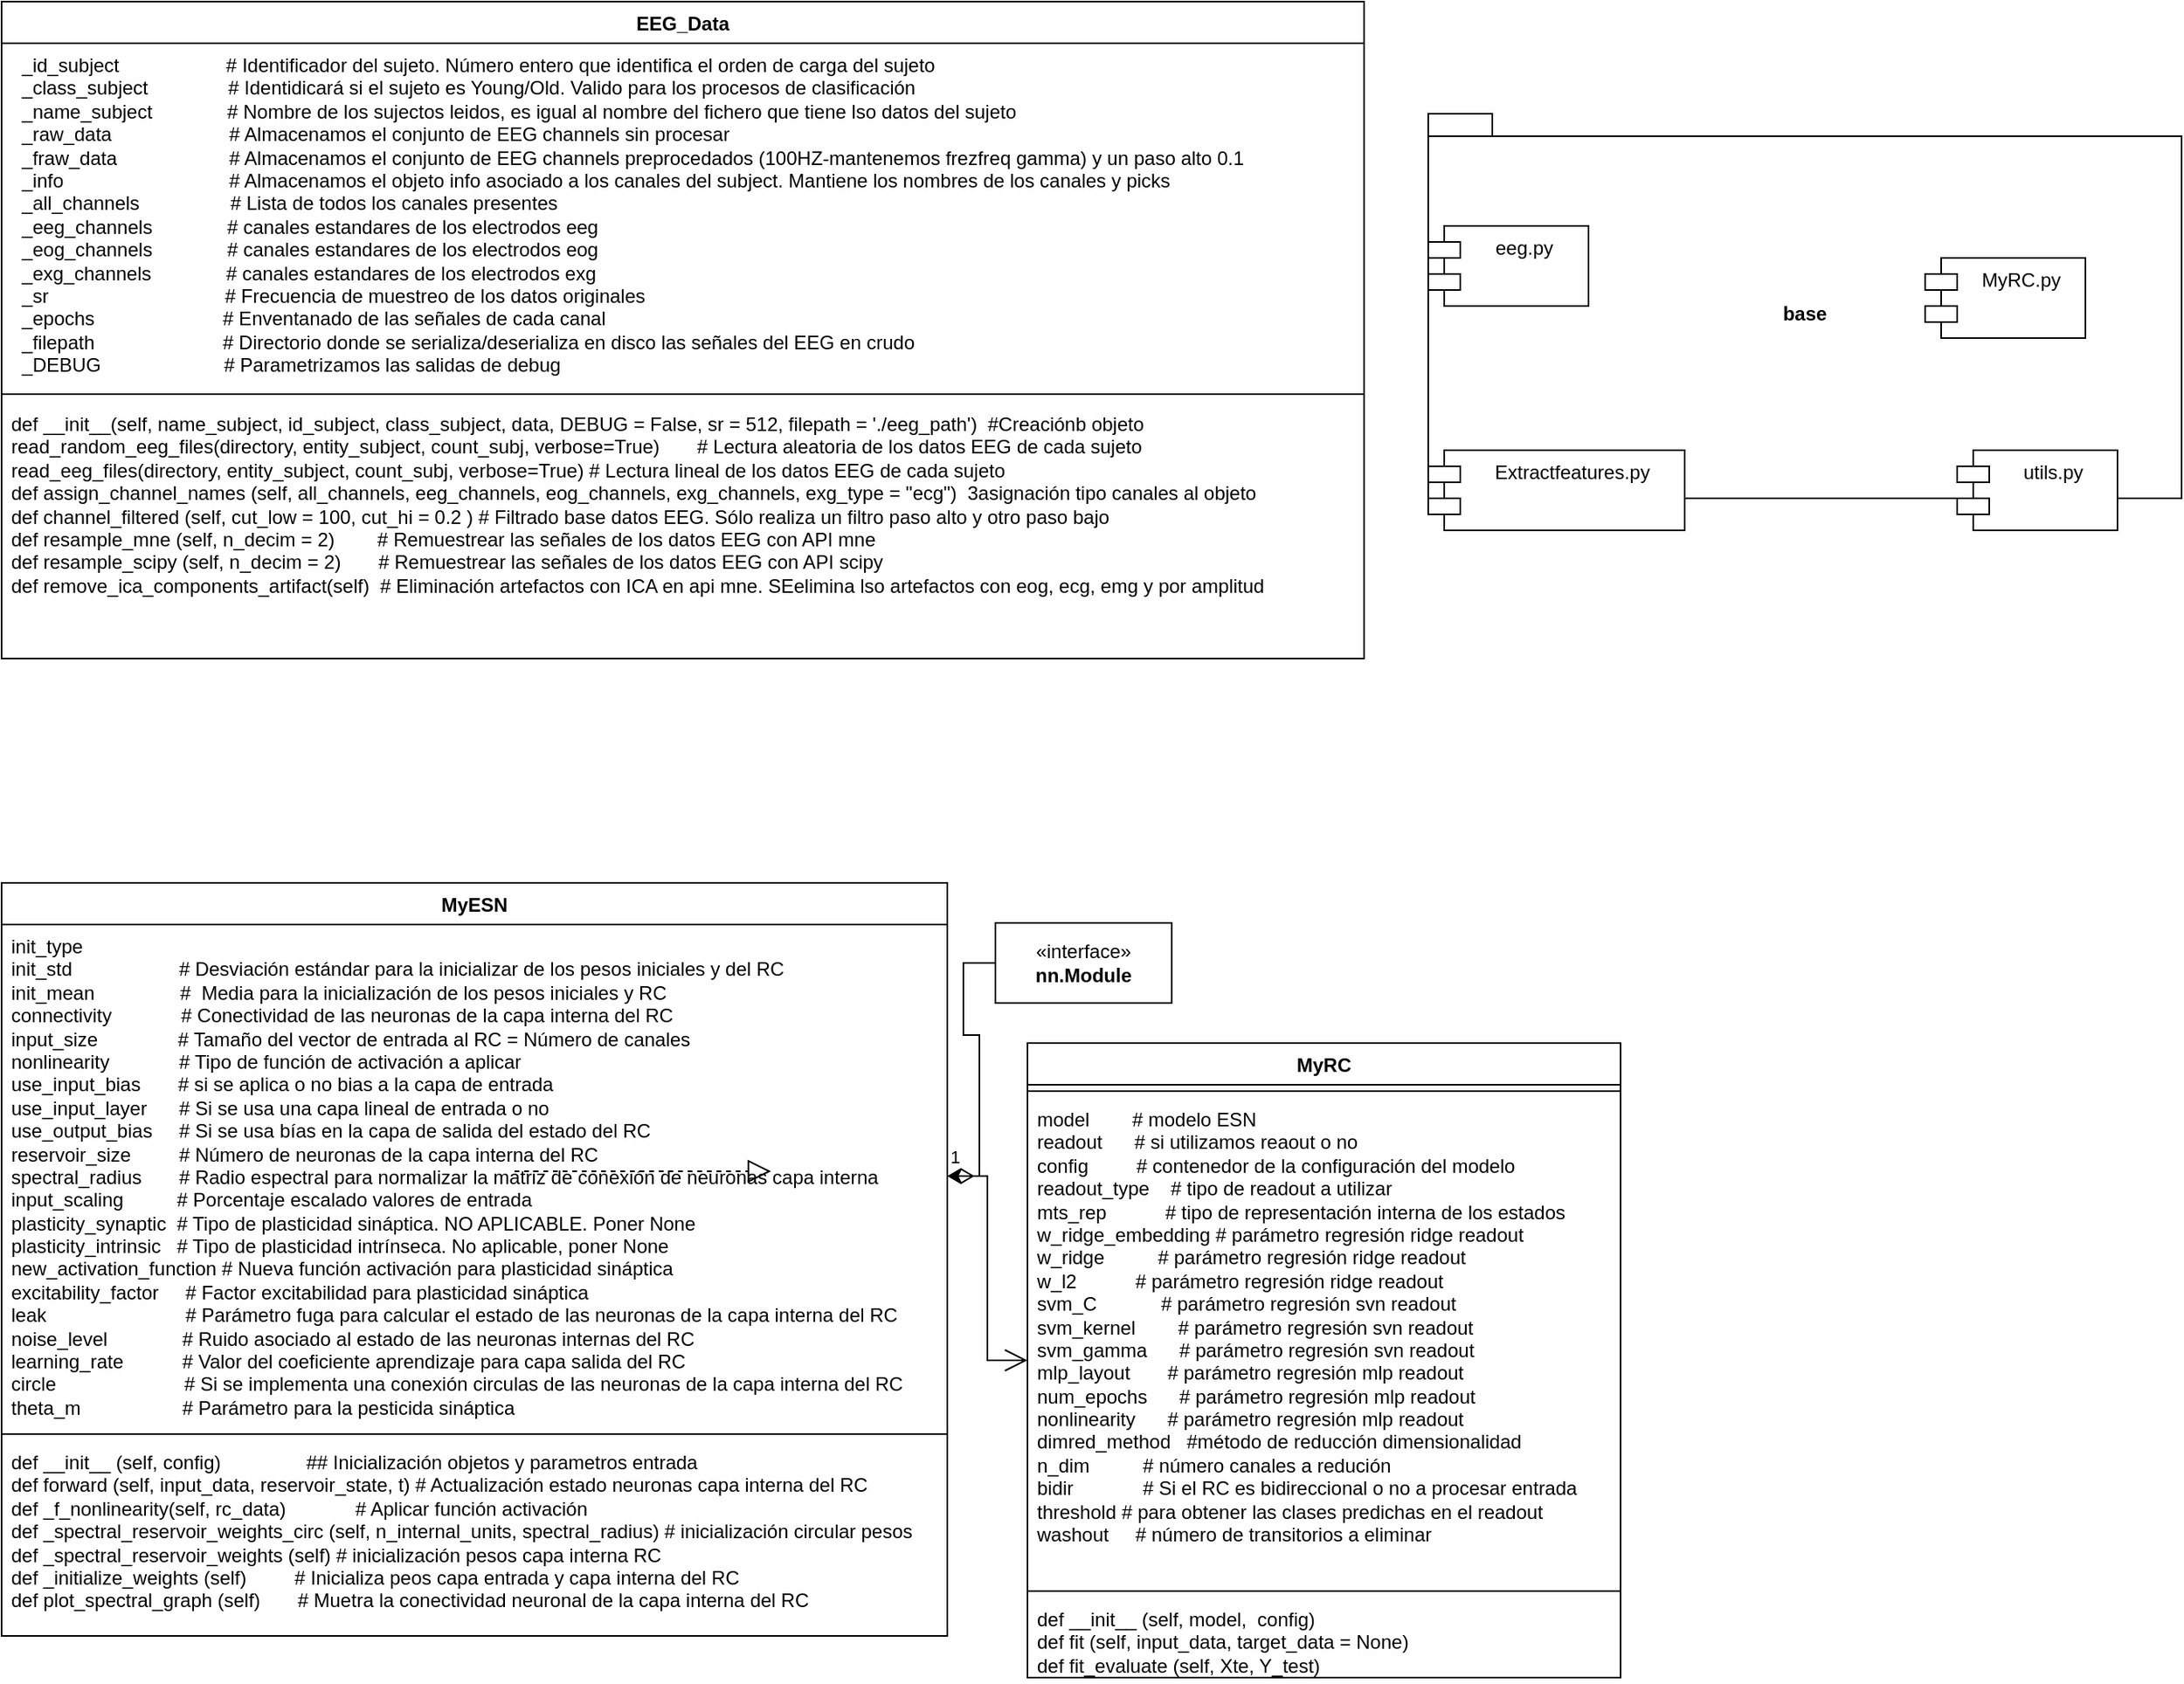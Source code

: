 <mxfile version="24.5.5" type="github">
  <diagram id="C5RBs43oDa-KdzZeNtuy" name="Page-1">
    <mxGraphModel dx="2314" dy="1366" grid="1" gridSize="10" guides="1" tooltips="1" connect="1" arrows="1" fold="1" page="1" pageScale="1" pageWidth="827" pageHeight="1169" math="0" shadow="0">
      <root>
        <mxCell id="WIyWlLk6GJQsqaUBKTNV-0" />
        <mxCell id="WIyWlLk6GJQsqaUBKTNV-1" parent="WIyWlLk6GJQsqaUBKTNV-0" />
        <mxCell id="FwMlWWRZnVb2PRxpXw4a-0" value="EEG_Data" style="swimlane;fontStyle=1;align=center;verticalAlign=top;childLayout=stackLayout;horizontal=1;startSize=26;horizontalStack=0;resizeParent=1;resizeParentMax=0;resizeLast=0;collapsible=1;marginBottom=0;whiteSpace=wrap;html=1;" vertex="1" parent="WIyWlLk6GJQsqaUBKTNV-1">
          <mxGeometry x="50" y="10" width="850" height="410" as="geometry" />
        </mxCell>
        <mxCell id="FwMlWWRZnVb2PRxpXw4a-1" value="&amp;nbsp; _id_subject&amp;nbsp;&amp;nbsp;&amp;nbsp; &amp;nbsp; &amp;nbsp; &amp;nbsp; &amp;nbsp; &amp;nbsp; &amp;nbsp; &amp;nbsp;&amp;nbsp;&amp;nbsp; # Identificador del sujeto. Número entero que identifica el orden de carga del sujeto&lt;br&gt;&amp;nbsp; _class_subject &amp;nbsp; &amp;nbsp; &amp;nbsp; &amp;nbsp; &amp;nbsp;&amp;nbsp;&amp;nbsp;&amp;nbsp;&amp;nbsp; # Identidicará si el sujeto es Young/Old. Valido para los procesos de clasificación&lt;br&gt;&amp;nbsp; _name_subject&amp;nbsp; &amp;nbsp; &amp;nbsp;&amp;nbsp; &amp;nbsp;&amp;nbsp;&amp;nbsp;&amp;nbsp;&amp;nbsp;&amp;nbsp; # Nombre de los sujectos leidos, es igual al nombre del fichero que tiene lso datos del sujeto&lt;br&gt;&amp;nbsp; _raw_data&amp;nbsp;&amp;nbsp;&amp;nbsp;&amp;nbsp;&amp;nbsp; &amp;nbsp; &amp;nbsp; &amp;nbsp; &amp;nbsp; &amp;nbsp; &amp;nbsp;&amp;nbsp; &amp;nbsp;&amp;nbsp; # Almacenamos el conjunto de EEG channels sin procesar&lt;br&gt;&amp;nbsp; _fraw_data&amp;nbsp;&amp;nbsp;&amp;nbsp; &amp;nbsp; &amp;nbsp; &amp;nbsp; &amp;nbsp; &amp;nbsp; &amp;nbsp; &amp;nbsp; &amp;nbsp;&amp;nbsp; # Almacenamos el conjunto de EEG channels preprocedados (100HZ-mantenemos frezfreq gamma) y un paso alto 0.1&lt;br&gt;&amp;nbsp; _info&amp;nbsp;&amp;nbsp;&amp;nbsp;&amp;nbsp;&amp;nbsp;&amp;nbsp;&amp;nbsp;&amp;nbsp;&amp;nbsp;&amp;nbsp;&amp;nbsp;&amp;nbsp;&amp;nbsp;&amp;nbsp;&amp;nbsp;&amp;nbsp;&amp;nbsp;&amp;nbsp;&amp;nbsp;&amp;nbsp;&amp;nbsp;&amp;nbsp;&amp;nbsp;&amp;nbsp;&amp;nbsp;&amp;nbsp;&amp;nbsp; &amp;nbsp;&amp;nbsp; # Almacenamos el objeto info asociado a los canales del subject. Mantiene los nombres de los canales y picks&lt;br&gt;&amp;nbsp; _all_channels&amp;nbsp;&amp;nbsp;&amp;nbsp;&amp;nbsp;&amp;nbsp;&amp;nbsp;&amp;nbsp;&amp;nbsp;&amp;nbsp;&amp;nbsp;&amp;nbsp;&amp;nbsp;&amp;nbsp;&amp;nbsp;&amp;nbsp;&amp;nbsp; # Lista de todos los canales presentes&lt;br&gt;&amp;nbsp; _eeg_channels&amp;nbsp;&amp;nbsp;&amp;nbsp;&amp;nbsp;&amp;nbsp;&amp;nbsp;&amp;nbsp;&amp;nbsp;&amp;nbsp;&amp;nbsp;&amp;nbsp; &amp;nbsp; # canales estandares de los electrodos eeg&lt;br&gt;&amp;nbsp; _eog_channels&amp;nbsp;&amp;nbsp;&amp;nbsp;&amp;nbsp;&amp;nbsp;&amp;nbsp;&amp;nbsp;&amp;nbsp;&amp;nbsp;&amp;nbsp;&amp;nbsp; &amp;nbsp; # canales estandares de los electrodos eog&lt;br&gt;&amp;nbsp; _exg_channels&amp;nbsp;&amp;nbsp;&amp;nbsp;&amp;nbsp;&amp;nbsp;&amp;nbsp;&amp;nbsp;&amp;nbsp;&amp;nbsp;&amp;nbsp;&amp;nbsp;&amp;nbsp;&amp;nbsp; # canales estandares de los electrodos exg&lt;br&gt;&amp;nbsp; _sr&amp;nbsp;&amp;nbsp;&amp;nbsp;&amp;nbsp;&amp;nbsp;&amp;nbsp;&amp;nbsp;&amp;nbsp;&amp;nbsp;&amp;nbsp;&amp;nbsp;&amp;nbsp;&amp;nbsp;&amp;nbsp;&amp;nbsp;&amp;nbsp;&amp;nbsp;&amp;nbsp;&amp;nbsp;&amp;nbsp;&amp;nbsp;&amp;nbsp;&amp;nbsp;&amp;nbsp;&amp;nbsp;&amp;nbsp;&amp;nbsp;&amp;nbsp;&amp;nbsp;&amp;nbsp;&amp;nbsp;&amp;nbsp; # Frecuencia de muestreo de los datos originales&lt;br&gt;&amp;nbsp; _epochs&amp;nbsp;&amp;nbsp;&amp;nbsp;&amp;nbsp;&amp;nbsp;&amp;nbsp;&amp;nbsp;&amp;nbsp;&amp;nbsp;&amp;nbsp;&amp;nbsp;&amp;nbsp;&amp;nbsp;&amp;nbsp;&amp;nbsp;&amp;nbsp;&amp;nbsp;&amp;nbsp;&amp;nbsp;&amp;nbsp;&amp;nbsp; &amp;nbsp; # Enventanado de las señales de cada canal&lt;br&gt;&amp;nbsp; _filepath&amp;nbsp;&amp;nbsp;&amp;nbsp;&amp;nbsp;&amp;nbsp;&amp;nbsp;&amp;nbsp;&amp;nbsp;&amp;nbsp;&amp;nbsp;&amp;nbsp;&amp;nbsp;&amp;nbsp;&amp;nbsp;&amp;nbsp;&amp;nbsp;&amp;nbsp;&amp;nbsp;&amp;nbsp;&amp;nbsp;&amp;nbsp;&amp;nbsp;&amp;nbsp; # Directorio donde se serializa/deserializa en disco las señales del EEG en crudo&lt;br&gt;&amp;nbsp; _DEBUG&amp;nbsp;&amp;nbsp;&amp;nbsp;&amp;nbsp;&amp;nbsp;&amp;nbsp;&amp;nbsp;&amp;nbsp;&amp;nbsp;&amp;nbsp;&amp;nbsp;&amp;nbsp;&amp;nbsp;&amp;nbsp;&amp;nbsp;&amp;nbsp;&amp;nbsp;&amp;nbsp;&amp;nbsp;&amp;nbsp;&amp;nbsp;&amp;nbsp; # Parametrizamos las salidas de debug" style="text;strokeColor=none;fillColor=none;align=left;verticalAlign=top;spacingLeft=4;spacingRight=4;overflow=hidden;rotatable=0;points=[[0,0.5],[1,0.5]];portConstraint=eastwest;whiteSpace=wrap;html=1;" vertex="1" parent="FwMlWWRZnVb2PRxpXw4a-0">
          <mxGeometry y="26" width="850" height="214" as="geometry" />
        </mxCell>
        <mxCell id="FwMlWWRZnVb2PRxpXw4a-2" value="" style="line;strokeWidth=1;fillColor=none;align=left;verticalAlign=middle;spacingTop=-1;spacingLeft=3;spacingRight=3;rotatable=0;labelPosition=right;points=[];portConstraint=eastwest;strokeColor=inherit;" vertex="1" parent="FwMlWWRZnVb2PRxpXw4a-0">
          <mxGeometry y="240" width="850" height="10" as="geometry" />
        </mxCell>
        <mxCell id="FwMlWWRZnVb2PRxpXw4a-3" value="&lt;div&gt;def __init__(self, name_subject, id_subject, class_subject, data, DEBUG = False, sr = 512, filepath = &#39;./eeg_path&#39;)&amp;nbsp; #Creaciónb objeto&lt;br&gt;&lt;/div&gt;&lt;div&gt;read_random_eeg_files(directory, entity_subject, count_subj, verbose=True)&amp;nbsp;&amp;nbsp;&amp;nbsp;&amp;nbsp;&amp;nbsp;&amp;nbsp; # Lectura aleatoria de los datos EEG de cada sujeto &lt;br&gt;&lt;/div&gt;&lt;div&gt;read_eeg_files(directory, entity_subject, count_subj, verbose=True) # Lectura lineal de los datos EEG de cada sujeto&lt;br&gt;&lt;/div&gt;&lt;div&gt;def assign_channel_names (self, all_channels, eeg_channels, eog_channels, exg_channels, exg_type = &quot;ecg&quot;)&amp;nbsp; 3asignación tipo canales al objeto&lt;br&gt;&lt;/div&gt;&lt;div&gt;def channel_filtered (self, cut_low = 100, cut_hi = 0.2 ) # Filtrado base datos EEG. Sólo realiza un filtro paso alto y otro paso bajo&lt;br&gt;&lt;/div&gt;&lt;div&gt;def resample_mne (self, n_decim = 2)&amp;nbsp;&amp;nbsp;&amp;nbsp;&amp;nbsp;&amp;nbsp;&amp;nbsp;&amp;nbsp; # Remuestrear las señales de los datos EEG con API mne&lt;br&gt;&lt;/div&gt;&lt;div&gt;def resample_scipy (self, n_decim = 2)&amp;nbsp;&amp;nbsp;&amp;nbsp;&amp;nbsp;&amp;nbsp;&amp;nbsp; # Remuestrear las señales de los datos EEG con API scipy&lt;br&gt;&lt;/div&gt;&lt;div&gt;def remove_ica_components_artifact(self)&amp;nbsp; # Eliminación artefactos con ICA en api mne. SEelimina lso artefactos con eog, ecg, emg y por amplitud&lt;br&gt;&lt;/div&gt;" style="text;strokeColor=none;fillColor=none;align=left;verticalAlign=top;spacingLeft=4;spacingRight=4;overflow=hidden;rotatable=0;points=[[0,0.5],[1,0.5]];portConstraint=eastwest;whiteSpace=wrap;html=1;" vertex="1" parent="FwMlWWRZnVb2PRxpXw4a-0">
          <mxGeometry y="250" width="850" height="160" as="geometry" />
        </mxCell>
        <mxCell id="FwMlWWRZnVb2PRxpXw4a-10" value="MyESN" style="swimlane;fontStyle=1;align=center;verticalAlign=top;childLayout=stackLayout;horizontal=1;startSize=26;horizontalStack=0;resizeParent=1;resizeParentMax=0;resizeLast=0;collapsible=1;marginBottom=0;whiteSpace=wrap;html=1;" vertex="1" parent="WIyWlLk6GJQsqaUBKTNV-1">
          <mxGeometry x="50" y="560" width="590" height="470" as="geometry" />
        </mxCell>
        <mxCell id="FwMlWWRZnVb2PRxpXw4a-11" value="init_type&amp;nbsp;&amp;nbsp;&amp;nbsp;&amp;nbsp;&amp;nbsp;&amp;nbsp;&amp;nbsp;&amp;nbsp;&amp;nbsp;&amp;nbsp;&amp;nbsp;&amp;nbsp;&amp;nbsp; &lt;br&gt;&lt;div&gt;init_std&amp;nbsp;&amp;nbsp;&amp;nbsp;&amp;nbsp;&amp;nbsp;&amp;nbsp;&amp;nbsp;&amp;nbsp; &amp;nbsp; &amp;nbsp; &amp;nbsp; &amp;nbsp; &amp;nbsp;&amp;nbsp; # Desviación estándar para la inicializar de los pesos iniciales y del RC &amp;nbsp;&amp;nbsp;&amp;nbsp;&amp;nbsp;&amp;nbsp; &lt;/div&gt;init_mean&amp;nbsp;&amp;nbsp;&amp;nbsp;&amp;nbsp;&amp;nbsp;&amp;nbsp;&amp;nbsp;&amp;nbsp;&amp;nbsp;&amp;nbsp;&amp;nbsp;&amp;nbsp;&amp;nbsp;&amp;nbsp;&amp;nbsp; #&amp;nbsp; Media para la inicialización de los pesos iniciales y RC&lt;br&gt;connectivity&amp;nbsp;&amp;nbsp;&amp;nbsp;&amp;nbsp;&amp;nbsp;&amp;nbsp;&amp;nbsp;&amp;nbsp;&amp;nbsp;&amp;nbsp;&amp;nbsp;&amp;nbsp; # Conectividad de las neuronas de la capa interna del RC&lt;br&gt;input_size&amp;nbsp;&amp;nbsp;&amp;nbsp;&amp;nbsp;&amp;nbsp;&amp;nbsp;&amp;nbsp;&amp;nbsp;&amp;nbsp;&amp;nbsp;&amp;nbsp;&amp;nbsp;&amp;nbsp;&amp;nbsp; # Tamaño del vector de entrada al RC = Número de canales&lt;br&gt;nonlinearity&amp;nbsp;&amp;nbsp;&amp;nbsp;&amp;nbsp;&amp;nbsp;&amp;nbsp;&amp;nbsp;&amp;nbsp;&amp;nbsp;&amp;nbsp;&amp;nbsp;&amp;nbsp; # Tipo de función de activación a aplicar&lt;br&gt;use_input_bias&amp;nbsp;&amp;nbsp;&amp;nbsp;&amp;nbsp;&amp;nbsp;&amp;nbsp; # si se aplica o no bias a la capa de entrada &amp;nbsp; &lt;br&gt;use_input_layer&amp;nbsp;&amp;nbsp;&amp;nbsp;&amp;nbsp;&amp;nbsp; # Si se usa una capa lineal de entrada o no &amp;nbsp; &lt;br&gt;use_output_bias&amp;nbsp;&amp;nbsp;&amp;nbsp;&amp;nbsp; # Si se usa bías en la capa de salida del estado del RC &amp;nbsp;&amp;nbsp; &lt;br&gt;&lt;div&gt;reservoir_size&amp;nbsp;&amp;nbsp;&amp;nbsp;&amp;nbsp;&amp;nbsp;&amp;nbsp;&amp;nbsp;&amp;nbsp; # Número de neuronas de la capa interna del RC&lt;/div&gt;&lt;div&gt;spectral_radius&amp;nbsp;&amp;nbsp;&amp;nbsp;&amp;nbsp;&amp;nbsp;&amp;nbsp; # Radio espectral para normalizar la matriz de conexión de neuronas capa interna &amp;nbsp; &lt;br&gt;&lt;/div&gt;input_scaling&amp;nbsp;&amp;nbsp;&amp;nbsp;&amp;nbsp;&amp;nbsp;&amp;nbsp;&amp;nbsp;&amp;nbsp;&amp;nbsp; # Porcentaje escalado valores de entrada &lt;br&gt;plasticity_synaptic&amp;nbsp; # Tipo de plasticidad sináptica. NO APLICABLE. Poner None &amp;nbsp; &lt;br&gt;&lt;div&gt;plasticity_intrinsic &amp;nbsp; # Tipo de plasticidad intrínseca. No aplicable, poner None &lt;br&gt;&lt;/div&gt;&lt;div&gt;new_activation_function # Nueva función activación para&amp;nbsp;plasticidad sináptica&lt;br&gt;&lt;/div&gt;excitability_factor&amp;nbsp;&amp;nbsp;&amp;nbsp;&amp;nbsp; # Factor excitabilidad para plasticidad sináptica&lt;br&gt;leak&amp;nbsp;&amp;nbsp;&amp;nbsp;&amp;nbsp;&amp;nbsp;&amp;nbsp;&amp;nbsp;&amp;nbsp;&amp;nbsp;&amp;nbsp;&amp;nbsp;&amp;nbsp;&amp;nbsp;&amp;nbsp;&amp;nbsp;&amp;nbsp;&amp;nbsp;&amp;nbsp;&amp;nbsp;&amp;nbsp;&amp;nbsp;&amp;nbsp;&amp;nbsp;&amp;nbsp;&amp;nbsp; # Parámetro fuga para calcular el estado de las neuronas de la capa interna del RC&lt;br&gt;noise_level&amp;nbsp;&amp;nbsp;&amp;nbsp;&amp;nbsp;&amp;nbsp;&amp;nbsp;&amp;nbsp;&amp;nbsp;&amp;nbsp;&amp;nbsp;&amp;nbsp;&amp;nbsp;&amp;nbsp; # Ruido asociado al estado de las neuronas internas del RC&lt;br&gt;learning_rate&amp;nbsp;&amp;nbsp;&amp;nbsp;&amp;nbsp;&amp;nbsp;&amp;nbsp;&amp;nbsp;&amp;nbsp;&amp;nbsp;&amp;nbsp; # Valor del coeficiente aprendizaje para capa salida del RC&lt;br&gt;circle&amp;nbsp;&amp;nbsp;&amp;nbsp;&amp;nbsp;&amp;nbsp;&amp;nbsp;&amp;nbsp;&amp;nbsp;&amp;nbsp;&amp;nbsp;&amp;nbsp;&amp;nbsp;&amp;nbsp;&amp;nbsp;&amp;nbsp;&amp;nbsp;&amp;nbsp;&amp;nbsp;&amp;nbsp;&amp;nbsp;&amp;nbsp;&amp;nbsp;&amp;nbsp; # Si se implementa una conexión circulas de las neuronas de la capa interna del RC&lt;br&gt;theta_m&amp;nbsp;&amp;nbsp;&amp;nbsp;&amp;nbsp;&amp;nbsp;&amp;nbsp;&amp;nbsp;&amp;nbsp;&amp;nbsp;&amp;nbsp;&amp;nbsp;&amp;nbsp;&amp;nbsp;&amp;nbsp;&amp;nbsp;&amp;nbsp;&amp;nbsp;&amp;nbsp; # Parámetro para la pesticida sináptica" style="text;strokeColor=none;fillColor=none;align=left;verticalAlign=top;spacingLeft=4;spacingRight=4;overflow=hidden;rotatable=0;points=[[0,0.5],[1,0.5]];portConstraint=eastwest;whiteSpace=wrap;html=1;" vertex="1" parent="FwMlWWRZnVb2PRxpXw4a-10">
          <mxGeometry y="26" width="590" height="314" as="geometry" />
        </mxCell>
        <mxCell id="FwMlWWRZnVb2PRxpXw4a-12" value="" style="line;strokeWidth=1;fillColor=none;align=left;verticalAlign=middle;spacingTop=-1;spacingLeft=3;spacingRight=3;rotatable=0;labelPosition=right;points=[];portConstraint=eastwest;strokeColor=inherit;" vertex="1" parent="FwMlWWRZnVb2PRxpXw4a-10">
          <mxGeometry y="340" width="590" height="8" as="geometry" />
        </mxCell>
        <mxCell id="FwMlWWRZnVb2PRxpXw4a-13" value="&lt;div&gt;def __init__ (self, config)&amp;nbsp;&amp;nbsp;&amp;nbsp;&amp;nbsp;&amp;nbsp;&amp;nbsp;&amp;nbsp;&amp;nbsp;&amp;nbsp;&amp;nbsp;&amp;nbsp;&amp;nbsp;&amp;nbsp;&amp;nbsp;&amp;nbsp; ## Inicialización objetos y parametros entrada&lt;br&gt;&lt;/div&gt;&lt;div&gt;def forward (self, input_data, reservoir_state, t) # Actualización estado neuronas capa interna del RC&lt;br&gt;&lt;/div&gt;&lt;div&gt;def _f_nonlinearity(self, rc_data)&amp;nbsp;&amp;nbsp;&amp;nbsp;&amp;nbsp;&amp;nbsp;&amp;nbsp;&amp;nbsp;&amp;nbsp;&amp;nbsp;&amp;nbsp;&amp;nbsp;&amp;nbsp; # Aplicar función activación&lt;br&gt;&lt;/div&gt;&lt;div&gt;def _spectral_reservoir_weights_circ (self, n_internal_units, spectral_radius) # inicialización circular pesos&lt;br&gt;&lt;/div&gt;&lt;div&gt;def _spectral_reservoir_weights (self) # inicialización pesos capa interna RC&lt;br&gt;&lt;/div&gt;&lt;div&gt;def _initialize_weights (self)&amp;nbsp;&amp;nbsp;&amp;nbsp;&amp;nbsp;&amp;nbsp;&amp;nbsp;&amp;nbsp;&amp;nbsp; # Inicializa peos capa entrada y capa interna del RC&lt;br&gt;&lt;/div&gt;&lt;div&gt;def plot_spectral_graph (self)&amp;nbsp;&amp;nbsp;&amp;nbsp;&amp;nbsp;&amp;nbsp;&amp;nbsp; # Muetra la conectividad neuronal de la capa interna del RC&lt;br&gt;&lt;/div&gt;&lt;div&gt;&lt;br&gt;&lt;/div&gt;&lt;div&gt;&lt;br&gt;&lt;/div&gt;&lt;div&gt;&lt;br&gt;&lt;/div&gt;&lt;div&gt;&lt;br&gt;&lt;/div&gt;&lt;div&gt;&lt;br&gt;&lt;/div&gt;" style="text;strokeColor=none;fillColor=none;align=left;verticalAlign=top;spacingLeft=4;spacingRight=4;overflow=hidden;rotatable=0;points=[[0,0.5],[1,0.5]];portConstraint=eastwest;whiteSpace=wrap;html=1;" vertex="1" parent="FwMlWWRZnVb2PRxpXw4a-10">
          <mxGeometry y="348" width="590" height="122" as="geometry" />
        </mxCell>
        <mxCell id="FwMlWWRZnVb2PRxpXw4a-14" value="MyRC" style="swimlane;fontStyle=1;align=center;verticalAlign=top;childLayout=stackLayout;horizontal=1;startSize=26;horizontalStack=0;resizeParent=1;resizeParentMax=0;resizeLast=0;collapsible=1;marginBottom=0;whiteSpace=wrap;html=1;" vertex="1" parent="WIyWlLk6GJQsqaUBKTNV-1">
          <mxGeometry x="690" y="660" width="370" height="396" as="geometry" />
        </mxCell>
        <mxCell id="FwMlWWRZnVb2PRxpXw4a-26" value="" style="line;strokeWidth=1;fillColor=none;align=left;verticalAlign=middle;spacingTop=-1;spacingLeft=3;spacingRight=3;rotatable=0;labelPosition=right;points=[];portConstraint=eastwest;strokeColor=inherit;" vertex="1" parent="FwMlWWRZnVb2PRxpXw4a-14">
          <mxGeometry y="26" width="370" height="8" as="geometry" />
        </mxCell>
        <mxCell id="FwMlWWRZnVb2PRxpXw4a-15" value="model&amp;nbsp;&amp;nbsp;&amp;nbsp;&amp;nbsp;&amp;nbsp;&amp;nbsp;&amp;nbsp; # modelo ESN &lt;br&gt;readout&amp;nbsp;&amp;nbsp;&amp;nbsp;&amp;nbsp;&amp;nbsp; # si utilizamos reaout o no &amp;nbsp;&amp;nbsp;&amp;nbsp; &lt;br&gt;config&amp;nbsp;&amp;nbsp;&amp;nbsp;&amp;nbsp;&amp;nbsp;&amp;nbsp;&amp;nbsp;&amp;nbsp; # contenedor de la configuración del modelo&amp;nbsp; &lt;br&gt;readout_type&amp;nbsp;&amp;nbsp;&amp;nbsp; # tipo de readout a utilizar &amp;nbsp; &lt;br&gt;mts_rep&amp;nbsp;&amp;nbsp;&amp;nbsp;&amp;nbsp;&amp;nbsp;&amp;nbsp;&amp;nbsp;&amp;nbsp;&amp;nbsp;&amp;nbsp; # tipo de representación interna de los estados&lt;br&gt;w_ridge_embedding # parámetro regresión ridge readout&lt;br&gt;w_ridge&amp;nbsp;&amp;nbsp;&amp;nbsp;&amp;nbsp;&amp;nbsp;&amp;nbsp;&amp;nbsp;&amp;nbsp;&amp;nbsp; # parámetro regresión ridge readout&lt;br&gt;w_l2&amp;nbsp;&amp;nbsp;&amp;nbsp;&amp;nbsp;&amp;nbsp;&amp;nbsp;&amp;nbsp;&amp;nbsp;&amp;nbsp;&amp;nbsp; # parámetro regresión ridge readout&lt;br&gt;svm_C&amp;nbsp;&amp;nbsp;&amp;nbsp;&amp;nbsp;&amp;nbsp;&amp;nbsp;&amp;nbsp;&amp;nbsp;&amp;nbsp;&amp;nbsp;&amp;nbsp;&amp;nbsp;# parámetro regresión svn readout &lt;br&gt;svm_kernel&amp;nbsp;&amp;nbsp;&amp;nbsp;&amp;nbsp;&amp;nbsp;&amp;nbsp;&amp;nbsp; # parámetro regresión svn readout &lt;br&gt;svm_gamma&amp;nbsp;&amp;nbsp;&amp;nbsp;&amp;nbsp;&amp;nbsp; # parámetro regresión svn readout &lt;br&gt;mlp_layout&amp;nbsp;&amp;nbsp;&amp;nbsp;&amp;nbsp;&amp;nbsp;&amp;nbsp; # parámetro regresión mlp readout &lt;br&gt;num_epochs&amp;nbsp;&amp;nbsp;&amp;nbsp;&amp;nbsp;&amp;nbsp;  # parámetro regresión mlp readout &lt;br&gt;nonlinearity&amp;nbsp;&amp;nbsp;&amp;nbsp;&amp;nbsp;&amp;nbsp;  # parámetro regresión mlp readout &amp;nbsp;&amp;nbsp;&amp;nbsp;&amp;nbsp; &lt;br&gt;dimred_method&amp;nbsp;&amp;nbsp; #método de reducción dimensionalidad&lt;br&gt;n_dim&amp;nbsp;&amp;nbsp;&amp;nbsp;&amp;nbsp;&amp;nbsp;&amp;nbsp;&amp;nbsp;&amp;nbsp;&amp;nbsp; # número canales a redución&lt;br&gt;bidir&amp;nbsp;&amp;nbsp;&amp;nbsp;&amp;nbsp;&amp;nbsp;&amp;nbsp;&amp;nbsp;&amp;nbsp;&amp;nbsp;&amp;nbsp;&amp;nbsp;&amp;nbsp; # Si el RC es bidireccional o no a procesar entrada&lt;br&gt;&lt;div&gt;threshold # para obtener las clases predichas en el readout &amp;nbsp;&amp;nbsp;&amp;nbsp;&amp;nbsp;&amp;nbsp;&amp;nbsp;&amp;nbsp;&amp;nbsp; &lt;br&gt;&lt;/div&gt;&lt;div&gt;washout&amp;nbsp;&amp;nbsp;&amp;nbsp;&amp;nbsp; # número de transitorios a eliminar&lt;br&gt;&lt;/div&gt;" style="text;strokeColor=none;fillColor=none;align=left;verticalAlign=top;spacingLeft=4;spacingRight=4;overflow=hidden;rotatable=0;points=[[0,0.5],[1,0.5]];portConstraint=eastwest;whiteSpace=wrap;html=1;" vertex="1" parent="FwMlWWRZnVb2PRxpXw4a-14">
          <mxGeometry y="34" width="370" height="304" as="geometry" />
        </mxCell>
        <mxCell id="FwMlWWRZnVb2PRxpXw4a-27" value="" style="line;strokeWidth=1;fillColor=none;align=left;verticalAlign=middle;spacingTop=-1;spacingLeft=3;spacingRight=3;rotatable=0;labelPosition=right;points=[];portConstraint=eastwest;strokeColor=inherit;" vertex="1" parent="FwMlWWRZnVb2PRxpXw4a-14">
          <mxGeometry y="338" width="370" height="8" as="geometry" />
        </mxCell>
        <mxCell id="FwMlWWRZnVb2PRxpXw4a-17" value="&lt;div&gt;def __init__ (self, model,&amp;nbsp; config)&lt;/div&gt;&lt;div&gt;def fit (self, input_data, target_data = None)&lt;br&gt;&lt;/div&gt;&lt;div&gt;def fit_evaluate (self, Xte, Y_test)&lt;br&gt;&lt;/div&gt;" style="text;strokeColor=none;fillColor=none;align=left;verticalAlign=top;spacingLeft=4;spacingRight=4;overflow=hidden;rotatable=0;points=[[0,0.5],[1,0.5]];portConstraint=eastwest;whiteSpace=wrap;html=1;" vertex="1" parent="FwMlWWRZnVb2PRxpXw4a-14">
          <mxGeometry y="346" width="370" height="50" as="geometry" />
        </mxCell>
        <mxCell id="FwMlWWRZnVb2PRxpXw4a-20" value="1" style="endArrow=open;html=1;endSize=12;startArrow=diamondThin;startSize=14;startFill=0;edgeStyle=orthogonalEdgeStyle;align=left;verticalAlign=bottom;rounded=0;exitX=1;exitY=0.5;exitDx=0;exitDy=0;" edge="1" parent="WIyWlLk6GJQsqaUBKTNV-1" source="FwMlWWRZnVb2PRxpXw4a-11" target="FwMlWWRZnVb2PRxpXw4a-14">
          <mxGeometry x="-1" y="3" relative="1" as="geometry">
            <mxPoint x="420" y="870" as="sourcePoint" />
            <mxPoint x="500" y="830" as="targetPoint" />
          </mxGeometry>
        </mxCell>
        <mxCell id="FwMlWWRZnVb2PRxpXw4a-24" style="edgeStyle=orthogonalEdgeStyle;rounded=0;orthogonalLoop=1;jettySize=auto;html=1;exitX=0;exitY=0.5;exitDx=0;exitDy=0;" edge="1" parent="WIyWlLk6GJQsqaUBKTNV-1" source="FwMlWWRZnVb2PRxpXw4a-21" target="FwMlWWRZnVb2PRxpXw4a-11">
          <mxGeometry relative="1" as="geometry" />
        </mxCell>
        <mxCell id="FwMlWWRZnVb2PRxpXw4a-21" value="«interface»&lt;br&gt;&lt;b&gt;nn.Module&lt;/b&gt;" style="html=1;whiteSpace=wrap;" vertex="1" parent="WIyWlLk6GJQsqaUBKTNV-1">
          <mxGeometry x="670" y="585" width="110" height="50" as="geometry" />
        </mxCell>
        <mxCell id="FwMlWWRZnVb2PRxpXw4a-23" value="" style="endArrow=block;dashed=1;endFill=0;endSize=12;html=1;rounded=0;" edge="1" parent="WIyWlLk6GJQsqaUBKTNV-1">
          <mxGeometry width="160" relative="1" as="geometry">
            <mxPoint x="370" y="740" as="sourcePoint" />
            <mxPoint x="530" y="740" as="targetPoint" />
          </mxGeometry>
        </mxCell>
        <mxCell id="FwMlWWRZnVb2PRxpXw4a-28" value="base" style="shape=folder;fontStyle=1;spacingTop=10;tabWidth=40;tabHeight=14;tabPosition=left;html=1;whiteSpace=wrap;" vertex="1" parent="WIyWlLk6GJQsqaUBKTNV-1">
          <mxGeometry x="940" y="80" width="470" height="240" as="geometry" />
        </mxCell>
        <mxCell id="FwMlWWRZnVb2PRxpXw4a-30" value="eeg.py" style="shape=module;align=left;spacingLeft=20;align=center;verticalAlign=top;whiteSpace=wrap;html=1;" vertex="1" parent="WIyWlLk6GJQsqaUBKTNV-1">
          <mxGeometry x="940" y="150" width="100" height="50" as="geometry" />
        </mxCell>
        <mxCell id="FwMlWWRZnVb2PRxpXw4a-31" value="MyRC.py" style="shape=module;align=left;spacingLeft=20;align=center;verticalAlign=top;whiteSpace=wrap;html=1;" vertex="1" parent="WIyWlLk6GJQsqaUBKTNV-1">
          <mxGeometry x="1250" y="170" width="100" height="50" as="geometry" />
        </mxCell>
        <mxCell id="FwMlWWRZnVb2PRxpXw4a-33" value="Extractfeatures.py" style="shape=module;align=left;spacingLeft=20;align=center;verticalAlign=top;whiteSpace=wrap;html=1;" vertex="1" parent="WIyWlLk6GJQsqaUBKTNV-1">
          <mxGeometry x="940" y="290" width="160" height="50" as="geometry" />
        </mxCell>
        <mxCell id="FwMlWWRZnVb2PRxpXw4a-34" value="utils.py" style="shape=module;align=left;spacingLeft=20;align=center;verticalAlign=top;whiteSpace=wrap;html=1;" vertex="1" parent="WIyWlLk6GJQsqaUBKTNV-1">
          <mxGeometry x="1270" y="290" width="100" height="50" as="geometry" />
        </mxCell>
      </root>
    </mxGraphModel>
  </diagram>
</mxfile>
